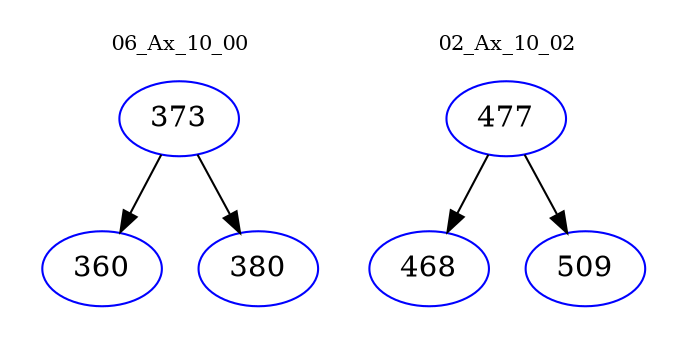 digraph{
subgraph cluster_0 {
color = white
label = "06_Ax_10_00";
fontsize=10;
T0_373 [label="373", color="blue"]
T0_373 -> T0_360 [color="black"]
T0_360 [label="360", color="blue"]
T0_373 -> T0_380 [color="black"]
T0_380 [label="380", color="blue"]
}
subgraph cluster_1 {
color = white
label = "02_Ax_10_02";
fontsize=10;
T1_477 [label="477", color="blue"]
T1_477 -> T1_468 [color="black"]
T1_468 [label="468", color="blue"]
T1_477 -> T1_509 [color="black"]
T1_509 [label="509", color="blue"]
}
}
